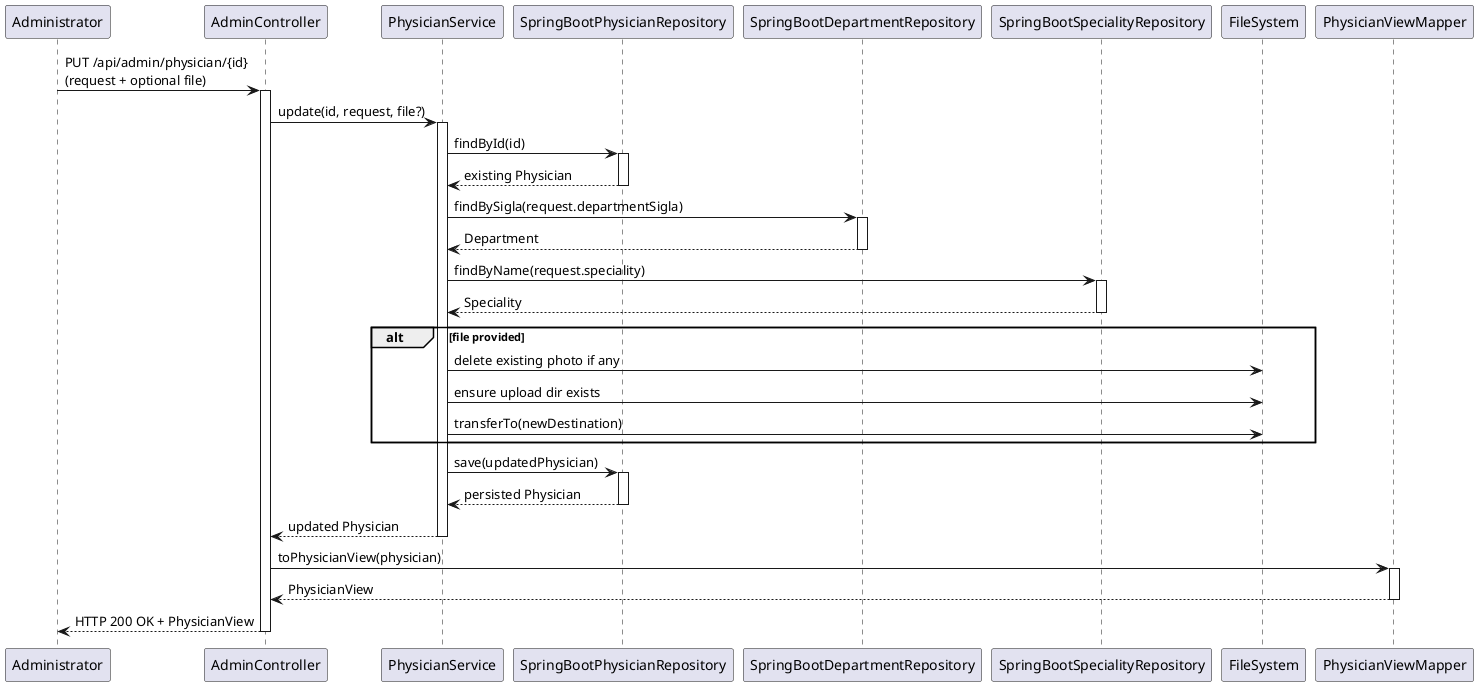 @startuml
Administrator -> AdminController : PUT /api/admin/physician/{id}\n(request + optional file)
activate AdminController

AdminController -> PhysicianService : update(id, request, file?)
activate PhysicianService

PhysicianService -> SpringBootPhysicianRepository : findById(id)
activate SpringBootPhysicianRepository
SpringBootPhysicianRepository --> PhysicianService : existing Physician
deactivate SpringBootPhysicianRepository

PhysicianService -> SpringBootDepartmentRepository : findBySigla(request.departmentSigla)
activate SpringBootDepartmentRepository
SpringBootDepartmentRepository --> PhysicianService : Department
deactivate SpringBootDepartmentRepository

PhysicianService -> SpringBootSpecialityRepository : findByName(request.speciality)
activate SpringBootSpecialityRepository
SpringBootSpecialityRepository --> PhysicianService : Speciality
deactivate SpringBootSpecialityRepository

alt file provided
  PhysicianService -> FileSystem : delete existing photo if any
  PhysicianService -> FileSystem : ensure upload dir exists
  PhysicianService -> FileSystem : transferTo(newDestination)
end

PhysicianService -> SpringBootPhysicianRepository : save(updatedPhysician)
activate SpringBootPhysicianRepository
SpringBootPhysicianRepository --> PhysicianService : persisted Physician
deactivate SpringBootPhysicianRepository

PhysicianService --> AdminController : updated Physician
deactivate PhysicianService

AdminController -> PhysicianViewMapper : toPhysicianView(physician)
activate PhysicianViewMapper
PhysicianViewMapper --> AdminController : PhysicianView
deactivate PhysicianViewMapper

AdminController --> Administrator : HTTP 200 OK + PhysicianView
deactivate AdminController
@enduml